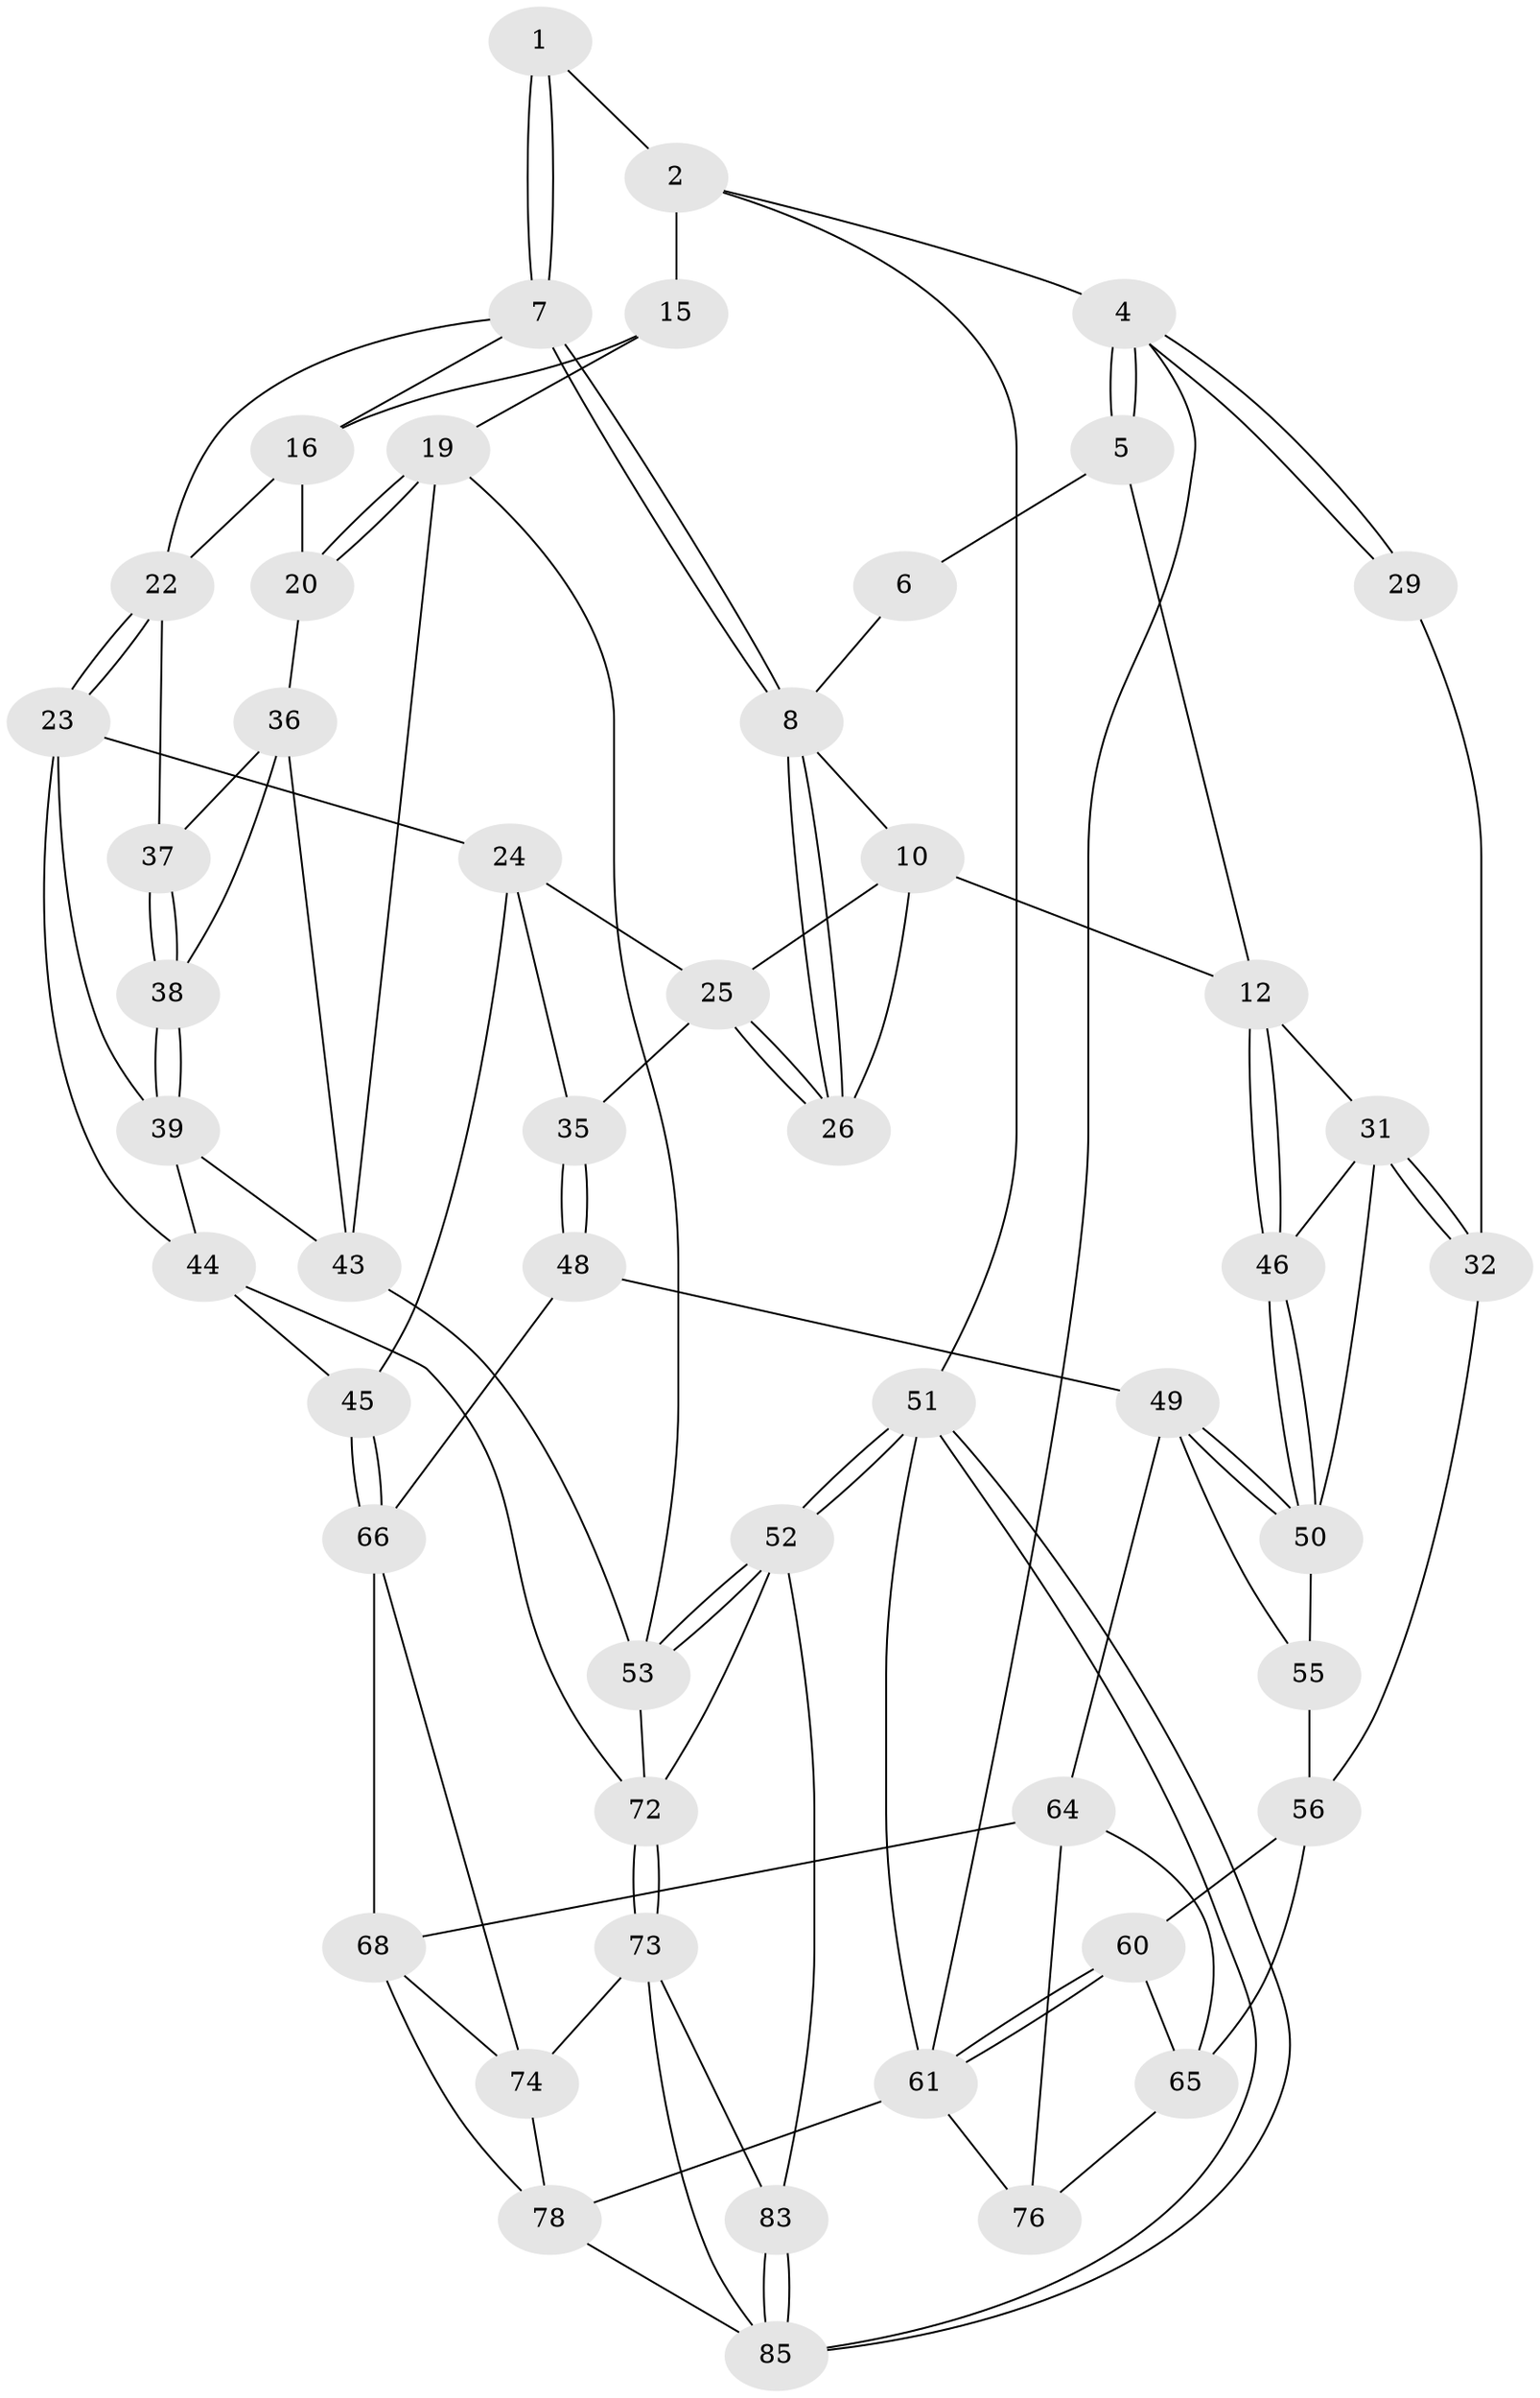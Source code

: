 // Generated by graph-tools (version 1.1) at 2025/52/02/27/25 19:52:44]
// undirected, 51 vertices, 114 edges
graph export_dot {
graph [start="1"]
  node [color=gray90,style=filled];
  1 [pos="+0.7285005175426659+0"];
  2 [pos="+1+0",super="+3"];
  4 [pos="+0+0"];
  5 [pos="+0.19886259332788284+0",super="+14"];
  6 [pos="+0.3798879328408346+0"];
  7 [pos="+0.6296848962994536+0.12111236352129164",super="+17"];
  8 [pos="+0.5437704543126636+0.14649299743587377",super="+9"];
  10 [pos="+0.3339258348793691+0.2067956045609183",super="+11"];
  12 [pos="+0.2270888277696092+0.24427083598513125",super="+13"];
  15 [pos="+0.762272403524846+0.1492932384811942",super="+18"];
  16 [pos="+0.7602688943330287+0.15179195175563673",super="+21"];
  19 [pos="+1+0.17423037001899475",super="+42"];
  20 [pos="+0.9481165782612292+0.25684670839841056"];
  22 [pos="+0.7064136497090975+0.3155013804910346",super="+27"];
  23 [pos="+0.6630990134537186+0.3411490849371287",super="+40"];
  24 [pos="+0.5631639922035193+0.3036458633771237",super="+34"];
  25 [pos="+0.5516826708515459+0.2941748902256469",super="+28"];
  26 [pos="+0.5323681542455675+0.1611499587300389"];
  29 [pos="+0+0",super="+30"];
  31 [pos="+0+0.35126514358524774",super="+47"];
  32 [pos="+0+0.35186016217982585",super="+33"];
  35 [pos="+0.4280353309081577+0.4333044072146883"];
  36 [pos="+0.8840620389981225+0.35359210136450864",super="+41"];
  37 [pos="+0.7472717890197655+0.33633572910954873"];
  38 [pos="+0.809994497788777+0.45812779640153317"];
  39 [pos="+0.7131732353783612+0.5004039294895147",super="+59"];
  43 [pos="+0.8853872300189679+0.5010551875750949",super="+58"];
  44 [pos="+0.5689130831869741+0.5218984267879554",super="+63"];
  45 [pos="+0.548710738789671+0.5252898017732589"];
  46 [pos="+0.21160628433421994+0.4436006045232164"];
  48 [pos="+0.29051038958188213+0.5347437818086308"];
  49 [pos="+0.24474063365833157+0.5132024781505278",super="+62"];
  50 [pos="+0.23360947522670872+0.49498799047100384",super="+54"];
  51 [pos="+1+1"];
  52 [pos="+1+0.9822853930963041",super="+82"];
  53 [pos="+1+0.6061758788195533",super="+79"];
  55 [pos="+0.07639714573276736+0.5404398994463939"];
  56 [pos="+0.028720973004545108+0.5841131458749487",super="+57"];
  60 [pos="+0+0.9945345573309942"];
  61 [pos="+0+1",super="+77"];
  64 [pos="+0.1467048073395505+0.6430456295930687",super="+70"];
  65 [pos="+0.036946037401482966+0.5973363044754703",super="+71"];
  66 [pos="+0.5371293290301825+0.5500841719555277",super="+67"];
  68 [pos="+0.3413602326971917+0.6962102019961409",super="+69"];
  72 [pos="+0.7652317926995869+0.7497893282626547",super="+80"];
  73 [pos="+0.7316140513508012+0.7900422901218249",super="+84"];
  74 [pos="+0.5369009741562827+0.7236960158466464",super="+75"];
  76 [pos="+0.14064237394731813+0.6966431636109744"];
  78 [pos="+0.2738361997518107+1",super="+81"];
  83 [pos="+0.9123264418643664+0.9169064531013317"];
  85 [pos="+1+1",super="+86"];
  1 -- 2;
  1 -- 7;
  1 -- 7;
  2 -- 15 [weight=2];
  2 -- 51;
  2 -- 4;
  4 -- 5;
  4 -- 5;
  4 -- 29;
  4 -- 29;
  4 -- 61;
  5 -- 6;
  5 -- 12;
  6 -- 8;
  7 -- 8;
  7 -- 8;
  7 -- 16;
  7 -- 22;
  8 -- 26;
  8 -- 26;
  8 -- 10;
  10 -- 26;
  10 -- 25;
  10 -- 12;
  12 -- 46;
  12 -- 46;
  12 -- 31;
  15 -- 16;
  15 -- 19;
  16 -- 20;
  16 -- 22;
  19 -- 20;
  19 -- 20;
  19 -- 43;
  19 -- 53;
  20 -- 36;
  22 -- 23;
  22 -- 23;
  22 -- 37;
  23 -- 24;
  23 -- 44;
  23 -- 39;
  24 -- 25;
  24 -- 35;
  24 -- 45;
  25 -- 26;
  25 -- 26;
  25 -- 35;
  29 -- 32 [weight=2];
  31 -- 32;
  31 -- 32;
  31 -- 50;
  31 -- 46;
  32 -- 56;
  35 -- 48;
  35 -- 48;
  36 -- 37;
  36 -- 43;
  36 -- 38;
  37 -- 38;
  37 -- 38;
  38 -- 39;
  38 -- 39;
  39 -- 44;
  39 -- 43;
  43 -- 53;
  44 -- 45;
  44 -- 72;
  45 -- 66;
  45 -- 66;
  46 -- 50;
  46 -- 50;
  48 -- 49;
  48 -- 66;
  49 -- 50;
  49 -- 50;
  49 -- 64;
  49 -- 55;
  50 -- 55;
  51 -- 52;
  51 -- 52;
  51 -- 85;
  51 -- 85;
  51 -- 61;
  52 -- 53;
  52 -- 53;
  52 -- 72;
  52 -- 83;
  53 -- 72;
  55 -- 56;
  56 -- 65;
  56 -- 60;
  60 -- 61;
  60 -- 61;
  60 -- 65;
  61 -- 76;
  61 -- 78;
  64 -- 65;
  64 -- 76;
  64 -- 68;
  65 -- 76;
  66 -- 74;
  66 -- 68;
  68 -- 74;
  68 -- 78;
  72 -- 73;
  72 -- 73;
  73 -- 74;
  73 -- 83;
  73 -- 85;
  74 -- 78;
  78 -- 85;
  83 -- 85;
  83 -- 85;
}

